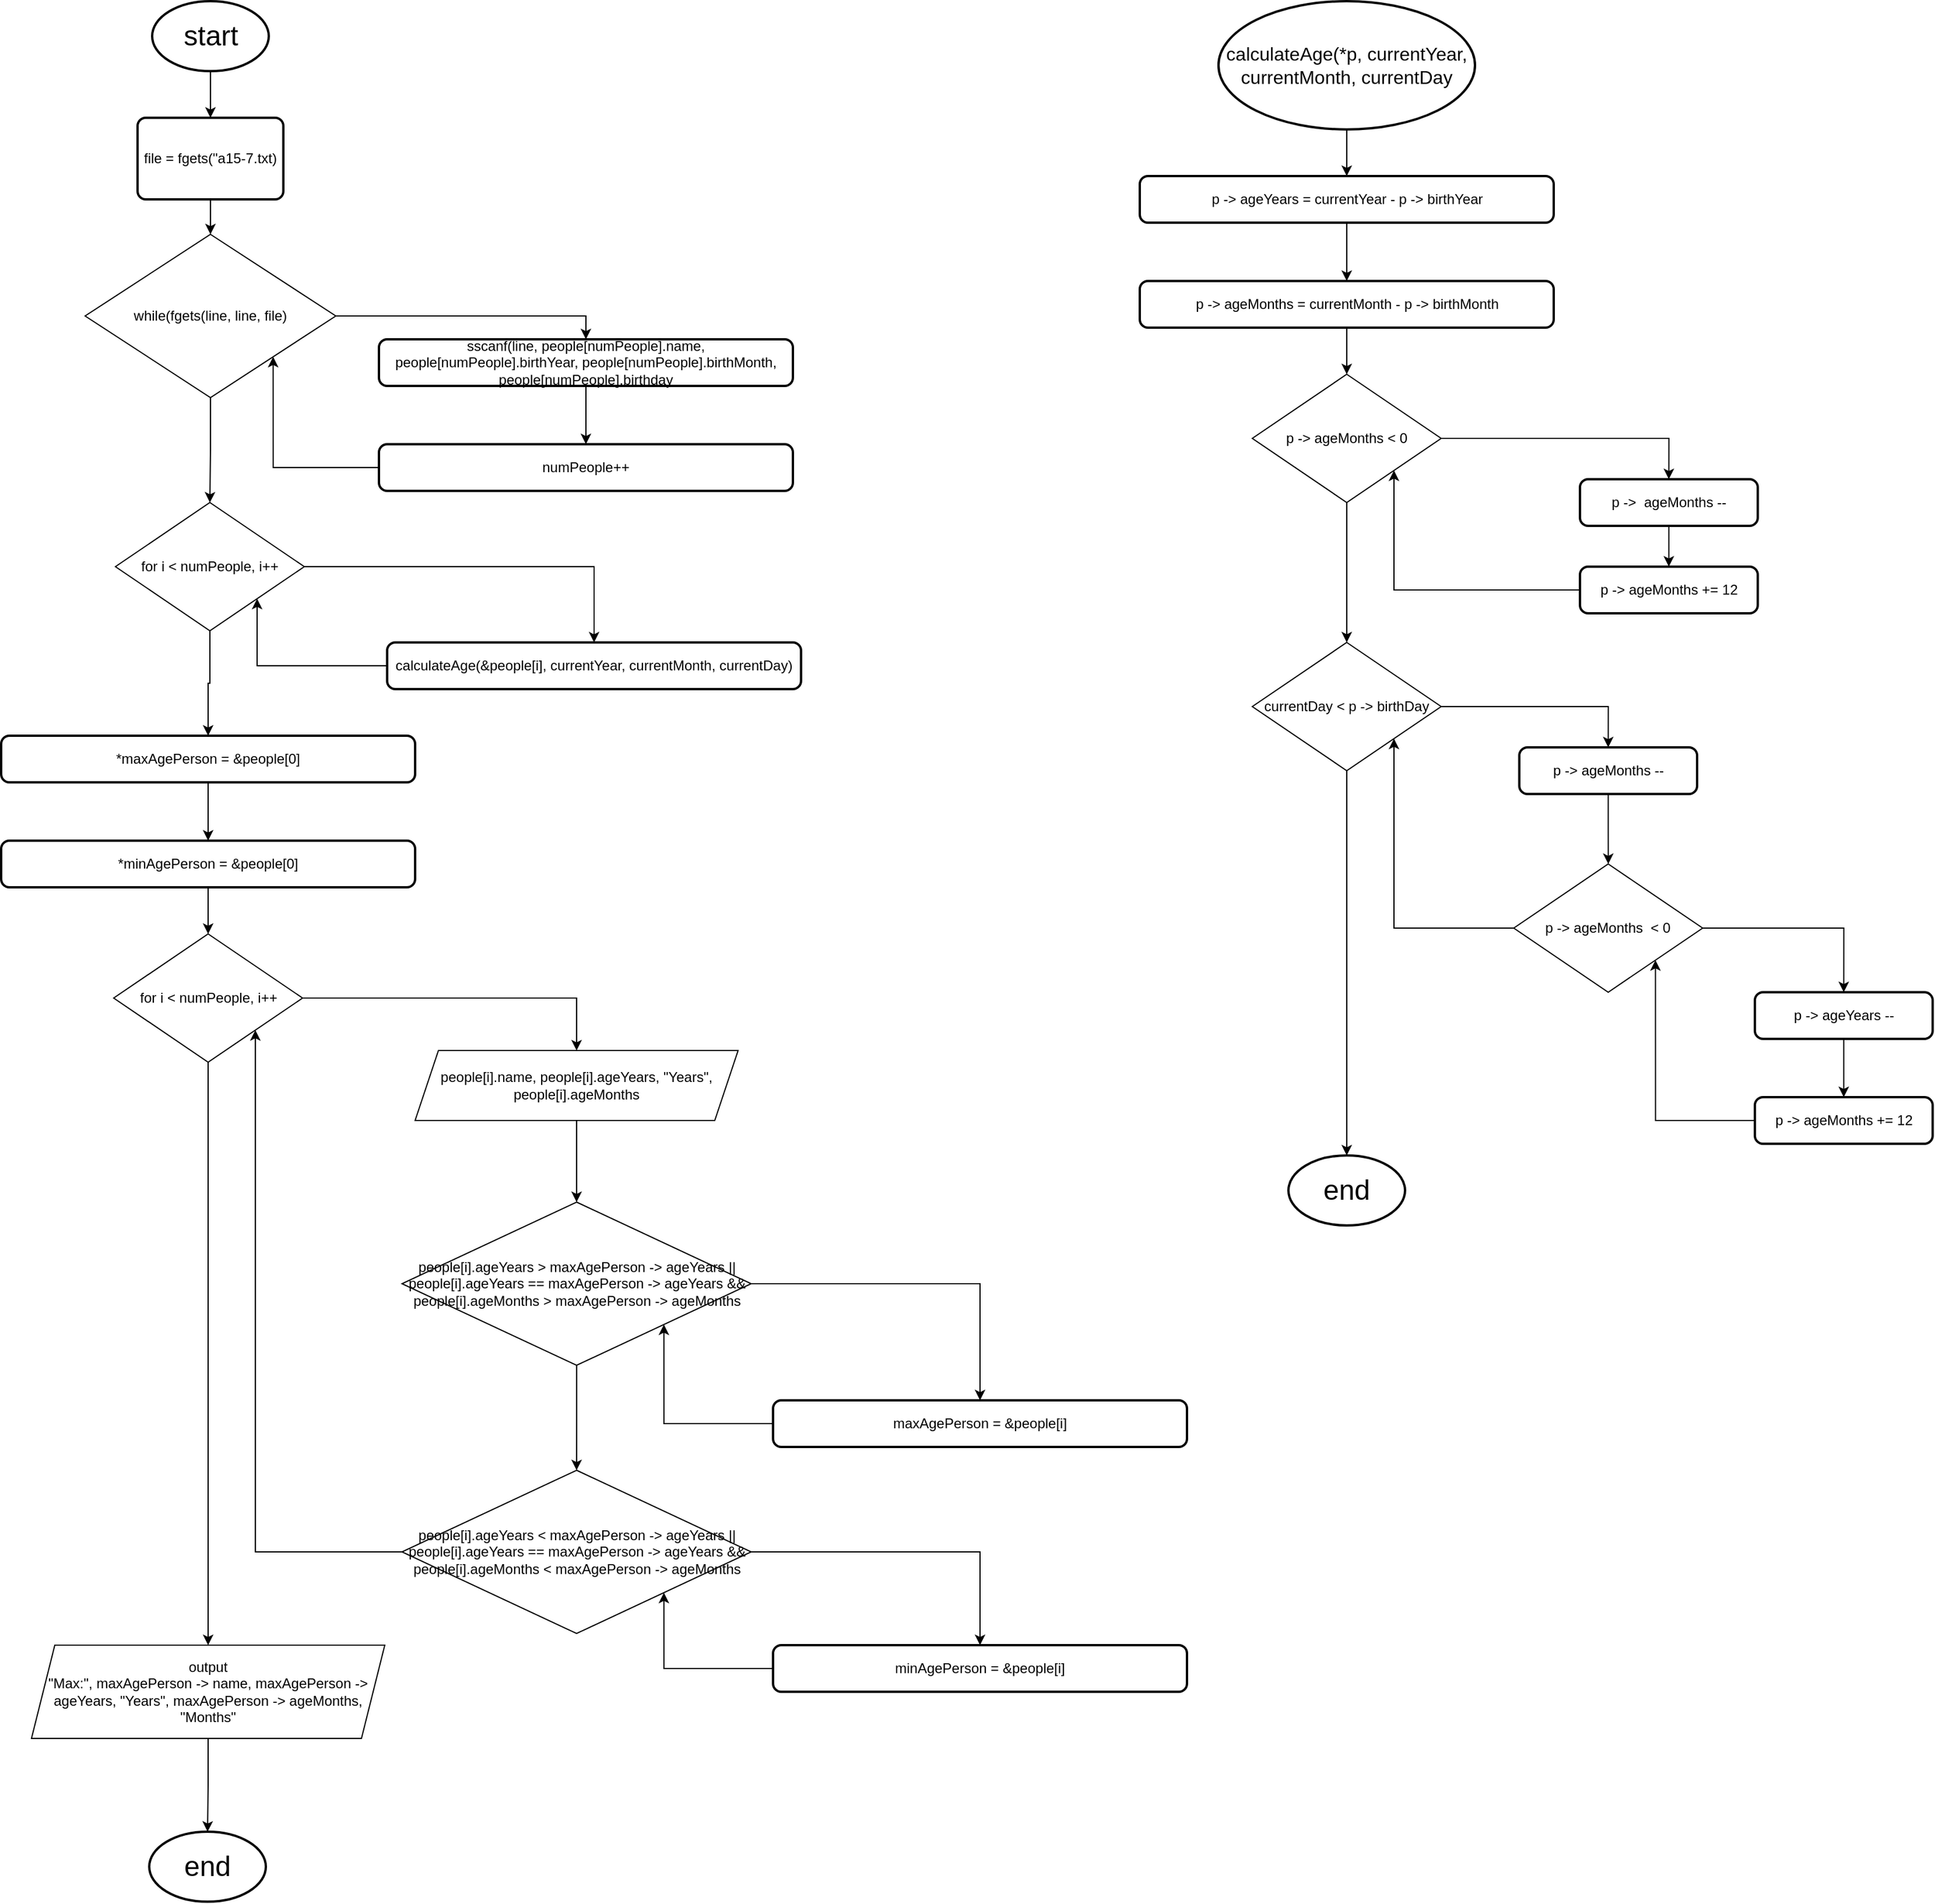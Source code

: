 <mxfile version="25.0.3">
  <diagram id="Tk342NN1UkqtzVRXFfBi" name="Page-1">
    <mxGraphModel dx="1687" dy="878" grid="1" gridSize="10" guides="1" tooltips="1" connect="1" arrows="1" fold="1" page="1" pageScale="1" pageWidth="850" pageHeight="1100" math="0" shadow="0">
      <root>
        <mxCell id="0" />
        <mxCell id="1" parent="0" />
        <mxCell id="FfUSWZ5zB3h-9L0izEx8-32" style="edgeStyle=orthogonalEdgeStyle;rounded=0;orthogonalLoop=1;jettySize=auto;html=1;entryX=0.5;entryY=0;entryDx=0;entryDy=0;" edge="1" parent="1" source="FfUSWZ5zB3h-9L0izEx8-1" target="FfUSWZ5zB3h-9L0izEx8-3">
          <mxGeometry relative="1" as="geometry" />
        </mxCell>
        <mxCell id="FfUSWZ5zB3h-9L0izEx8-1" value="&lt;font style=&quot;font-size: 24px;&quot;&gt;start&lt;/font&gt;" style="strokeWidth=2;html=1;shape=mxgraph.flowchart.start_1;whiteSpace=wrap;" vertex="1" parent="1">
          <mxGeometry x="375.5" y="10" width="100" height="60" as="geometry" />
        </mxCell>
        <mxCell id="FfUSWZ5zB3h-9L0izEx8-2" value="&lt;font style=&quot;font-size: 24px;&quot;&gt;end&lt;/font&gt;" style="strokeWidth=2;html=1;shape=mxgraph.flowchart.start_1;whiteSpace=wrap;" vertex="1" parent="1">
          <mxGeometry x="373" y="1580" width="100" height="60" as="geometry" />
        </mxCell>
        <mxCell id="FfUSWZ5zB3h-9L0izEx8-33" style="edgeStyle=orthogonalEdgeStyle;rounded=0;orthogonalLoop=1;jettySize=auto;html=1;entryX=0.5;entryY=0;entryDx=0;entryDy=0;" edge="1" parent="1" source="FfUSWZ5zB3h-9L0izEx8-3" target="FfUSWZ5zB3h-9L0izEx8-4">
          <mxGeometry relative="1" as="geometry" />
        </mxCell>
        <mxCell id="FfUSWZ5zB3h-9L0izEx8-3" value="file = fgets(&quot;a15-7.txt)" style="rounded=1;whiteSpace=wrap;html=1;absoluteArcSize=1;arcSize=14;strokeWidth=2;" vertex="1" parent="1">
          <mxGeometry x="363" y="110" width="125" height="70" as="geometry" />
        </mxCell>
        <mxCell id="FfUSWZ5zB3h-9L0izEx8-9" style="edgeStyle=orthogonalEdgeStyle;rounded=0;orthogonalLoop=1;jettySize=auto;html=1;entryX=0.5;entryY=0;entryDx=0;entryDy=0;" edge="1" parent="1" source="FfUSWZ5zB3h-9L0izEx8-4" target="FfUSWZ5zB3h-9L0izEx8-5">
          <mxGeometry relative="1" as="geometry" />
        </mxCell>
        <mxCell id="FfUSWZ5zB3h-9L0izEx8-41" style="edgeStyle=orthogonalEdgeStyle;rounded=0;orthogonalLoop=1;jettySize=auto;html=1;entryX=0.5;entryY=0;entryDx=0;entryDy=0;" edge="1" parent="1" source="FfUSWZ5zB3h-9L0izEx8-4" target="FfUSWZ5zB3h-9L0izEx8-37">
          <mxGeometry relative="1" as="geometry" />
        </mxCell>
        <mxCell id="FfUSWZ5zB3h-9L0izEx8-4" value="while(fgets(line, line, file)" style="rhombus;whiteSpace=wrap;html=1;" vertex="1" parent="1">
          <mxGeometry x="318" y="210" width="215" height="140" as="geometry" />
        </mxCell>
        <mxCell id="FfUSWZ5zB3h-9L0izEx8-10" style="edgeStyle=orthogonalEdgeStyle;rounded=0;orthogonalLoop=1;jettySize=auto;html=1;entryX=0.5;entryY=0;entryDx=0;entryDy=0;" edge="1" parent="1" source="FfUSWZ5zB3h-9L0izEx8-5" target="FfUSWZ5zB3h-9L0izEx8-6">
          <mxGeometry relative="1" as="geometry" />
        </mxCell>
        <mxCell id="FfUSWZ5zB3h-9L0izEx8-5" value="sscanf(line, people[numPeople].name, people[numPeople].birthYear, people[numPeople].birthMonth, people[numPeople]&lt;span style=&quot;background-color: initial;&quot;&gt;.birthday&lt;/span&gt;" style="rounded=1;whiteSpace=wrap;html=1;absoluteArcSize=1;arcSize=14;strokeWidth=2;" vertex="1" parent="1">
          <mxGeometry x="570" y="300" width="355" height="40" as="geometry" />
        </mxCell>
        <mxCell id="FfUSWZ5zB3h-9L0izEx8-11" style="edgeStyle=orthogonalEdgeStyle;rounded=0;orthogonalLoop=1;jettySize=auto;html=1;entryX=1;entryY=1;entryDx=0;entryDy=0;" edge="1" parent="1" source="FfUSWZ5zB3h-9L0izEx8-6" target="FfUSWZ5zB3h-9L0izEx8-4">
          <mxGeometry relative="1" as="geometry" />
        </mxCell>
        <mxCell id="FfUSWZ5zB3h-9L0izEx8-6" value="numPeople++" style="rounded=1;whiteSpace=wrap;html=1;absoluteArcSize=1;arcSize=14;strokeWidth=2;" vertex="1" parent="1">
          <mxGeometry x="570" y="390" width="355" height="40" as="geometry" />
        </mxCell>
        <mxCell id="FfUSWZ5zB3h-9L0izEx8-35" style="edgeStyle=orthogonalEdgeStyle;rounded=0;orthogonalLoop=1;jettySize=auto;html=1;" edge="1" parent="1" source="FfUSWZ5zB3h-9L0izEx8-12" target="FfUSWZ5zB3h-9L0izEx8-13">
          <mxGeometry relative="1" as="geometry" />
        </mxCell>
        <mxCell id="FfUSWZ5zB3h-9L0izEx8-12" value="*maxAgePerson = &amp;amp;people[0]" style="rounded=1;whiteSpace=wrap;html=1;absoluteArcSize=1;arcSize=14;strokeWidth=2;" vertex="1" parent="1">
          <mxGeometry x="246" y="640" width="355" height="40" as="geometry" />
        </mxCell>
        <mxCell id="FfUSWZ5zB3h-9L0izEx8-36" style="edgeStyle=orthogonalEdgeStyle;rounded=0;orthogonalLoop=1;jettySize=auto;html=1;" edge="1" parent="1" source="FfUSWZ5zB3h-9L0izEx8-13" target="FfUSWZ5zB3h-9L0izEx8-14">
          <mxGeometry relative="1" as="geometry" />
        </mxCell>
        <mxCell id="FfUSWZ5zB3h-9L0izEx8-13" value="*minAgePerson = &amp;amp;people[0]" style="rounded=1;whiteSpace=wrap;html=1;absoluteArcSize=1;arcSize=14;strokeWidth=2;" vertex="1" parent="1">
          <mxGeometry x="246" y="730" width="355" height="40" as="geometry" />
        </mxCell>
        <mxCell id="FfUSWZ5zB3h-9L0izEx8-16" style="edgeStyle=orthogonalEdgeStyle;rounded=0;orthogonalLoop=1;jettySize=auto;html=1;entryX=0.5;entryY=0;entryDx=0;entryDy=0;" edge="1" parent="1" source="FfUSWZ5zB3h-9L0izEx8-14" target="FfUSWZ5zB3h-9L0izEx8-15">
          <mxGeometry relative="1" as="geometry" />
        </mxCell>
        <mxCell id="FfUSWZ5zB3h-9L0izEx8-30" style="edgeStyle=orthogonalEdgeStyle;rounded=0;orthogonalLoop=1;jettySize=auto;html=1;entryX=0.5;entryY=0;entryDx=0;entryDy=0;" edge="1" parent="1" source="FfUSWZ5zB3h-9L0izEx8-14" target="FfUSWZ5zB3h-9L0izEx8-29">
          <mxGeometry relative="1" as="geometry" />
        </mxCell>
        <mxCell id="FfUSWZ5zB3h-9L0izEx8-14" value="for i &amp;lt; numPeople, i++" style="rhombus;whiteSpace=wrap;html=1;" vertex="1" parent="1">
          <mxGeometry x="342.5" y="810" width="162" height="110" as="geometry" />
        </mxCell>
        <mxCell id="FfUSWZ5zB3h-9L0izEx8-18" style="edgeStyle=orthogonalEdgeStyle;rounded=0;orthogonalLoop=1;jettySize=auto;html=1;entryX=0.5;entryY=0;entryDx=0;entryDy=0;" edge="1" parent="1" source="FfUSWZ5zB3h-9L0izEx8-15" target="FfUSWZ5zB3h-9L0izEx8-17">
          <mxGeometry relative="1" as="geometry" />
        </mxCell>
        <mxCell id="FfUSWZ5zB3h-9L0izEx8-15" value="people[i].name, people[i].ageYears,&amp;nbsp;&quot;Years&quot;, people[i].ageMonths" style="shape=parallelogram;perimeter=parallelogramPerimeter;whiteSpace=wrap;html=1;fixedSize=1;" vertex="1" parent="1">
          <mxGeometry x="601" y="910" width="277" height="60" as="geometry" />
        </mxCell>
        <mxCell id="FfUSWZ5zB3h-9L0izEx8-20" style="edgeStyle=orthogonalEdgeStyle;rounded=0;orthogonalLoop=1;jettySize=auto;html=1;entryX=0.5;entryY=0;entryDx=0;entryDy=0;" edge="1" parent="1" source="FfUSWZ5zB3h-9L0izEx8-17" target="FfUSWZ5zB3h-9L0izEx8-19">
          <mxGeometry relative="1" as="geometry" />
        </mxCell>
        <mxCell id="FfUSWZ5zB3h-9L0izEx8-23" style="edgeStyle=orthogonalEdgeStyle;rounded=0;orthogonalLoop=1;jettySize=auto;html=1;entryX=0.5;entryY=0;entryDx=0;entryDy=0;" edge="1" parent="1" source="FfUSWZ5zB3h-9L0izEx8-17" target="FfUSWZ5zB3h-9L0izEx8-22">
          <mxGeometry relative="1" as="geometry" />
        </mxCell>
        <mxCell id="FfUSWZ5zB3h-9L0izEx8-17" value="people[i].ageYears &amp;gt; maxAgePerson -&amp;gt; ageYears || people[i].ageYears == maxAgePerson -&amp;gt; ageYears &amp;amp;&amp;amp; people[i].ageMonths &amp;gt; maxAgePerson -&amp;gt; ageMonths" style="rhombus;whiteSpace=wrap;html=1;" vertex="1" parent="1">
          <mxGeometry x="589.75" y="1040" width="299.5" height="140" as="geometry" />
        </mxCell>
        <mxCell id="FfUSWZ5zB3h-9L0izEx8-21" style="edgeStyle=orthogonalEdgeStyle;rounded=0;orthogonalLoop=1;jettySize=auto;html=1;entryX=1;entryY=1;entryDx=0;entryDy=0;" edge="1" parent="1" source="FfUSWZ5zB3h-9L0izEx8-19" target="FfUSWZ5zB3h-9L0izEx8-17">
          <mxGeometry relative="1" as="geometry" />
        </mxCell>
        <mxCell id="FfUSWZ5zB3h-9L0izEx8-19" value="maxAgePerson = &amp;amp;people[i]" style="rounded=1;whiteSpace=wrap;html=1;absoluteArcSize=1;arcSize=14;strokeWidth=2;" vertex="1" parent="1">
          <mxGeometry x="908" y="1210" width="355" height="40" as="geometry" />
        </mxCell>
        <mxCell id="FfUSWZ5zB3h-9L0izEx8-25" style="edgeStyle=orthogonalEdgeStyle;rounded=0;orthogonalLoop=1;jettySize=auto;html=1;entryX=0.5;entryY=0;entryDx=0;entryDy=0;" edge="1" parent="1" source="FfUSWZ5zB3h-9L0izEx8-22" target="FfUSWZ5zB3h-9L0izEx8-24">
          <mxGeometry relative="1" as="geometry" />
        </mxCell>
        <mxCell id="FfUSWZ5zB3h-9L0izEx8-28" style="edgeStyle=orthogonalEdgeStyle;rounded=0;orthogonalLoop=1;jettySize=auto;html=1;entryX=1;entryY=1;entryDx=0;entryDy=0;" edge="1" parent="1" source="FfUSWZ5zB3h-9L0izEx8-22" target="FfUSWZ5zB3h-9L0izEx8-14">
          <mxGeometry relative="1" as="geometry" />
        </mxCell>
        <mxCell id="FfUSWZ5zB3h-9L0izEx8-22" value="people[i].ageYears &amp;lt; maxAgePerson -&amp;gt; ageYears || people[i].ageYears == maxAgePerson -&amp;gt; ageYears &amp;amp;&amp;amp; people[i].ageMonths &amp;lt; maxAgePerson -&amp;gt; ageMonths" style="rhombus;whiteSpace=wrap;html=1;" vertex="1" parent="1">
          <mxGeometry x="589.75" y="1270" width="299.5" height="140" as="geometry" />
        </mxCell>
        <mxCell id="FfUSWZ5zB3h-9L0izEx8-27" style="edgeStyle=orthogonalEdgeStyle;rounded=0;orthogonalLoop=1;jettySize=auto;html=1;entryX=1;entryY=1;entryDx=0;entryDy=0;" edge="1" parent="1" source="FfUSWZ5zB3h-9L0izEx8-24" target="FfUSWZ5zB3h-9L0izEx8-22">
          <mxGeometry relative="1" as="geometry" />
        </mxCell>
        <mxCell id="FfUSWZ5zB3h-9L0izEx8-24" value="minAgePerson = &amp;amp;people[i]" style="rounded=1;whiteSpace=wrap;html=1;absoluteArcSize=1;arcSize=14;strokeWidth=2;" vertex="1" parent="1">
          <mxGeometry x="908" y="1420" width="355" height="40" as="geometry" />
        </mxCell>
        <mxCell id="FfUSWZ5zB3h-9L0izEx8-31" style="edgeStyle=orthogonalEdgeStyle;rounded=0;orthogonalLoop=1;jettySize=auto;html=1;" edge="1" parent="1" source="FfUSWZ5zB3h-9L0izEx8-29" target="FfUSWZ5zB3h-9L0izEx8-2">
          <mxGeometry relative="1" as="geometry" />
        </mxCell>
        <mxCell id="FfUSWZ5zB3h-9L0izEx8-29" value="output&lt;br&gt;&quot;Max:&quot;, maxAgePerson -&amp;gt; name, maxAgePerson -&amp;gt; ageYears, &quot;Years&quot;, maxAgePerson -&amp;gt; ageMonths, &quot;Months&quot;" style="shape=parallelogram;perimeter=parallelogramPerimeter;whiteSpace=wrap;html=1;fixedSize=1;" vertex="1" parent="1">
          <mxGeometry x="272" y="1420" width="303" height="80" as="geometry" />
        </mxCell>
        <mxCell id="FfUSWZ5zB3h-9L0izEx8-39" style="edgeStyle=orthogonalEdgeStyle;rounded=0;orthogonalLoop=1;jettySize=auto;html=1;entryX=0.5;entryY=0;entryDx=0;entryDy=0;" edge="1" parent="1" source="FfUSWZ5zB3h-9L0izEx8-37" target="FfUSWZ5zB3h-9L0izEx8-38">
          <mxGeometry relative="1" as="geometry" />
        </mxCell>
        <mxCell id="FfUSWZ5zB3h-9L0izEx8-43" style="edgeStyle=orthogonalEdgeStyle;rounded=0;orthogonalLoop=1;jettySize=auto;html=1;entryX=0.5;entryY=0;entryDx=0;entryDy=0;" edge="1" parent="1" source="FfUSWZ5zB3h-9L0izEx8-37" target="FfUSWZ5zB3h-9L0izEx8-12">
          <mxGeometry relative="1" as="geometry" />
        </mxCell>
        <mxCell id="FfUSWZ5zB3h-9L0izEx8-37" value="for i &amp;lt; numPeople, i++" style="rhombus;whiteSpace=wrap;html=1;" vertex="1" parent="1">
          <mxGeometry x="344" y="440" width="162" height="110" as="geometry" />
        </mxCell>
        <mxCell id="FfUSWZ5zB3h-9L0izEx8-40" style="edgeStyle=orthogonalEdgeStyle;rounded=0;orthogonalLoop=1;jettySize=auto;html=1;entryX=1;entryY=1;entryDx=0;entryDy=0;" edge="1" parent="1" source="FfUSWZ5zB3h-9L0izEx8-38" target="FfUSWZ5zB3h-9L0izEx8-37">
          <mxGeometry relative="1" as="geometry" />
        </mxCell>
        <mxCell id="FfUSWZ5zB3h-9L0izEx8-38" value="calculateAge(&amp;amp;people[i], currentYear, currentMonth, currentDay)" style="rounded=1;whiteSpace=wrap;html=1;absoluteArcSize=1;arcSize=14;strokeWidth=2;" vertex="1" parent="1">
          <mxGeometry x="577" y="560" width="355" height="40" as="geometry" />
        </mxCell>
        <mxCell id="FfUSWZ5zB3h-9L0izEx8-61" style="edgeStyle=orthogonalEdgeStyle;rounded=0;orthogonalLoop=1;jettySize=auto;html=1;" edge="1" parent="1" source="FfUSWZ5zB3h-9L0izEx8-44" target="FfUSWZ5zB3h-9L0izEx8-45">
          <mxGeometry relative="1" as="geometry" />
        </mxCell>
        <mxCell id="FfUSWZ5zB3h-9L0izEx8-44" value="&lt;font style=&quot;font-size: 16px;&quot;&gt;calculateAge(*p, currentYear, currentMonth, currentDay&lt;/font&gt;" style="strokeWidth=2;html=1;shape=mxgraph.flowchart.start_1;whiteSpace=wrap;" vertex="1" parent="1">
          <mxGeometry x="1290" y="10" width="220" height="110" as="geometry" />
        </mxCell>
        <mxCell id="FfUSWZ5zB3h-9L0izEx8-62" style="edgeStyle=orthogonalEdgeStyle;rounded=0;orthogonalLoop=1;jettySize=auto;html=1;entryX=0.5;entryY=0;entryDx=0;entryDy=0;" edge="1" parent="1" source="FfUSWZ5zB3h-9L0izEx8-45" target="FfUSWZ5zB3h-9L0izEx8-46">
          <mxGeometry relative="1" as="geometry" />
        </mxCell>
        <mxCell id="FfUSWZ5zB3h-9L0izEx8-45" value="p -&amp;gt; ageYears = currentYear - p -&amp;gt; birthYear" style="rounded=1;whiteSpace=wrap;html=1;absoluteArcSize=1;arcSize=14;strokeWidth=2;" vertex="1" parent="1">
          <mxGeometry x="1222.5" y="160" width="355" height="40" as="geometry" />
        </mxCell>
        <mxCell id="FfUSWZ5zB3h-9L0izEx8-63" style="edgeStyle=orthogonalEdgeStyle;rounded=0;orthogonalLoop=1;jettySize=auto;html=1;" edge="1" parent="1" source="FfUSWZ5zB3h-9L0izEx8-46" target="FfUSWZ5zB3h-9L0izEx8-47">
          <mxGeometry relative="1" as="geometry" />
        </mxCell>
        <mxCell id="FfUSWZ5zB3h-9L0izEx8-46" value="p -&amp;gt; ageMonths = currentMonth - p -&amp;gt; birthMonth" style="rounded=1;whiteSpace=wrap;html=1;absoluteArcSize=1;arcSize=14;strokeWidth=2;" vertex="1" parent="1">
          <mxGeometry x="1222.5" y="250" width="355" height="40" as="geometry" />
        </mxCell>
        <mxCell id="FfUSWZ5zB3h-9L0izEx8-50" style="edgeStyle=orthogonalEdgeStyle;rounded=0;orthogonalLoop=1;jettySize=auto;html=1;entryX=0.5;entryY=0;entryDx=0;entryDy=0;" edge="1" parent="1" source="FfUSWZ5zB3h-9L0izEx8-47" target="FfUSWZ5zB3h-9L0izEx8-48">
          <mxGeometry relative="1" as="geometry" />
        </mxCell>
        <mxCell id="FfUSWZ5zB3h-9L0izEx8-64" style="edgeStyle=orthogonalEdgeStyle;rounded=0;orthogonalLoop=1;jettySize=auto;html=1;entryX=0.5;entryY=0;entryDx=0;entryDy=0;" edge="1" parent="1" source="FfUSWZ5zB3h-9L0izEx8-47" target="FfUSWZ5zB3h-9L0izEx8-53">
          <mxGeometry relative="1" as="geometry" />
        </mxCell>
        <mxCell id="FfUSWZ5zB3h-9L0izEx8-47" value="p -&amp;gt; ageMonths &amp;lt; 0" style="rhombus;whiteSpace=wrap;html=1;" vertex="1" parent="1">
          <mxGeometry x="1319" y="330" width="162" height="110" as="geometry" />
        </mxCell>
        <mxCell id="FfUSWZ5zB3h-9L0izEx8-51" style="edgeStyle=orthogonalEdgeStyle;rounded=0;orthogonalLoop=1;jettySize=auto;html=1;entryX=0.5;entryY=0;entryDx=0;entryDy=0;" edge="1" parent="1" source="FfUSWZ5zB3h-9L0izEx8-48" target="FfUSWZ5zB3h-9L0izEx8-49">
          <mxGeometry relative="1" as="geometry" />
        </mxCell>
        <mxCell id="FfUSWZ5zB3h-9L0izEx8-48" value="p -&amp;gt;&amp;nbsp; ageMonths --" style="rounded=1;whiteSpace=wrap;html=1;absoluteArcSize=1;arcSize=14;strokeWidth=2;" vertex="1" parent="1">
          <mxGeometry x="1600" y="420" width="152.5" height="40" as="geometry" />
        </mxCell>
        <mxCell id="FfUSWZ5zB3h-9L0izEx8-52" style="edgeStyle=orthogonalEdgeStyle;rounded=0;orthogonalLoop=1;jettySize=auto;html=1;entryX=1;entryY=1;entryDx=0;entryDy=0;" edge="1" parent="1" source="FfUSWZ5zB3h-9L0izEx8-49" target="FfUSWZ5zB3h-9L0izEx8-47">
          <mxGeometry relative="1" as="geometry" />
        </mxCell>
        <mxCell id="FfUSWZ5zB3h-9L0izEx8-49" value="p -&amp;gt; ageMonths += 12" style="rounded=1;whiteSpace=wrap;html=1;absoluteArcSize=1;arcSize=14;strokeWidth=2;" vertex="1" parent="1">
          <mxGeometry x="1600" y="495" width="152.5" height="40" as="geometry" />
        </mxCell>
        <mxCell id="FfUSWZ5zB3h-9L0izEx8-65" style="edgeStyle=orthogonalEdgeStyle;rounded=0;orthogonalLoop=1;jettySize=auto;html=1;entryX=0.5;entryY=0;entryDx=0;entryDy=0;" edge="1" parent="1" source="FfUSWZ5zB3h-9L0izEx8-53" target="FfUSWZ5zB3h-9L0izEx8-54">
          <mxGeometry relative="1" as="geometry" />
        </mxCell>
        <mxCell id="FfUSWZ5zB3h-9L0izEx8-53" value="currentDay &amp;lt; p -&amp;gt; birthDay" style="rhombus;whiteSpace=wrap;html=1;" vertex="1" parent="1">
          <mxGeometry x="1319" y="560" width="162" height="110" as="geometry" />
        </mxCell>
        <mxCell id="FfUSWZ5zB3h-9L0izEx8-66" style="edgeStyle=orthogonalEdgeStyle;rounded=0;orthogonalLoop=1;jettySize=auto;html=1;" edge="1" parent="1" source="FfUSWZ5zB3h-9L0izEx8-54" target="FfUSWZ5zB3h-9L0izEx8-55">
          <mxGeometry relative="1" as="geometry" />
        </mxCell>
        <mxCell id="FfUSWZ5zB3h-9L0izEx8-54" value="p -&amp;gt; ageMonths --" style="rounded=1;whiteSpace=wrap;html=1;absoluteArcSize=1;arcSize=14;strokeWidth=2;" vertex="1" parent="1">
          <mxGeometry x="1548" y="650" width="152.5" height="40" as="geometry" />
        </mxCell>
        <mxCell id="FfUSWZ5zB3h-9L0izEx8-58" style="edgeStyle=orthogonalEdgeStyle;rounded=0;orthogonalLoop=1;jettySize=auto;html=1;entryX=0.5;entryY=0;entryDx=0;entryDy=0;" edge="1" parent="1" source="FfUSWZ5zB3h-9L0izEx8-55" target="FfUSWZ5zB3h-9L0izEx8-56">
          <mxGeometry relative="1" as="geometry" />
        </mxCell>
        <mxCell id="FfUSWZ5zB3h-9L0izEx8-67" style="edgeStyle=orthogonalEdgeStyle;rounded=0;orthogonalLoop=1;jettySize=auto;html=1;entryX=1;entryY=1;entryDx=0;entryDy=0;" edge="1" parent="1" source="FfUSWZ5zB3h-9L0izEx8-55" target="FfUSWZ5zB3h-9L0izEx8-53">
          <mxGeometry relative="1" as="geometry" />
        </mxCell>
        <mxCell id="FfUSWZ5zB3h-9L0izEx8-55" value="p -&amp;gt; ageMonths&amp;nbsp; &amp;lt; 0" style="rhombus;whiteSpace=wrap;html=1;" vertex="1" parent="1">
          <mxGeometry x="1543.25" y="750" width="162" height="110" as="geometry" />
        </mxCell>
        <mxCell id="FfUSWZ5zB3h-9L0izEx8-59" style="edgeStyle=orthogonalEdgeStyle;rounded=0;orthogonalLoop=1;jettySize=auto;html=1;entryX=0.5;entryY=0;entryDx=0;entryDy=0;" edge="1" parent="1" source="FfUSWZ5zB3h-9L0izEx8-56" target="FfUSWZ5zB3h-9L0izEx8-57">
          <mxGeometry relative="1" as="geometry" />
        </mxCell>
        <mxCell id="FfUSWZ5zB3h-9L0izEx8-56" value="p -&amp;gt; ageYears --" style="rounded=1;whiteSpace=wrap;html=1;absoluteArcSize=1;arcSize=14;strokeWidth=2;" vertex="1" parent="1">
          <mxGeometry x="1750" y="860" width="152.5" height="40" as="geometry" />
        </mxCell>
        <mxCell id="FfUSWZ5zB3h-9L0izEx8-60" style="edgeStyle=orthogonalEdgeStyle;rounded=0;orthogonalLoop=1;jettySize=auto;html=1;entryX=1;entryY=1;entryDx=0;entryDy=0;" edge="1" parent="1" source="FfUSWZ5zB3h-9L0izEx8-57" target="FfUSWZ5zB3h-9L0izEx8-55">
          <mxGeometry relative="1" as="geometry" />
        </mxCell>
        <mxCell id="FfUSWZ5zB3h-9L0izEx8-57" value="p -&amp;gt; ageMonths += 12" style="rounded=1;whiteSpace=wrap;html=1;absoluteArcSize=1;arcSize=14;strokeWidth=2;" vertex="1" parent="1">
          <mxGeometry x="1750" y="950" width="152.5" height="40" as="geometry" />
        </mxCell>
        <mxCell id="FfUSWZ5zB3h-9L0izEx8-68" value="&lt;font style=&quot;font-size: 24px;&quot;&gt;end&lt;/font&gt;" style="strokeWidth=2;html=1;shape=mxgraph.flowchart.start_1;whiteSpace=wrap;" vertex="1" parent="1">
          <mxGeometry x="1350" y="1000" width="100" height="60" as="geometry" />
        </mxCell>
        <mxCell id="FfUSWZ5zB3h-9L0izEx8-69" style="edgeStyle=orthogonalEdgeStyle;rounded=0;orthogonalLoop=1;jettySize=auto;html=1;entryX=0.5;entryY=0;entryDx=0;entryDy=0;entryPerimeter=0;" edge="1" parent="1" source="FfUSWZ5zB3h-9L0izEx8-53" target="FfUSWZ5zB3h-9L0izEx8-68">
          <mxGeometry relative="1" as="geometry" />
        </mxCell>
      </root>
    </mxGraphModel>
  </diagram>
</mxfile>
